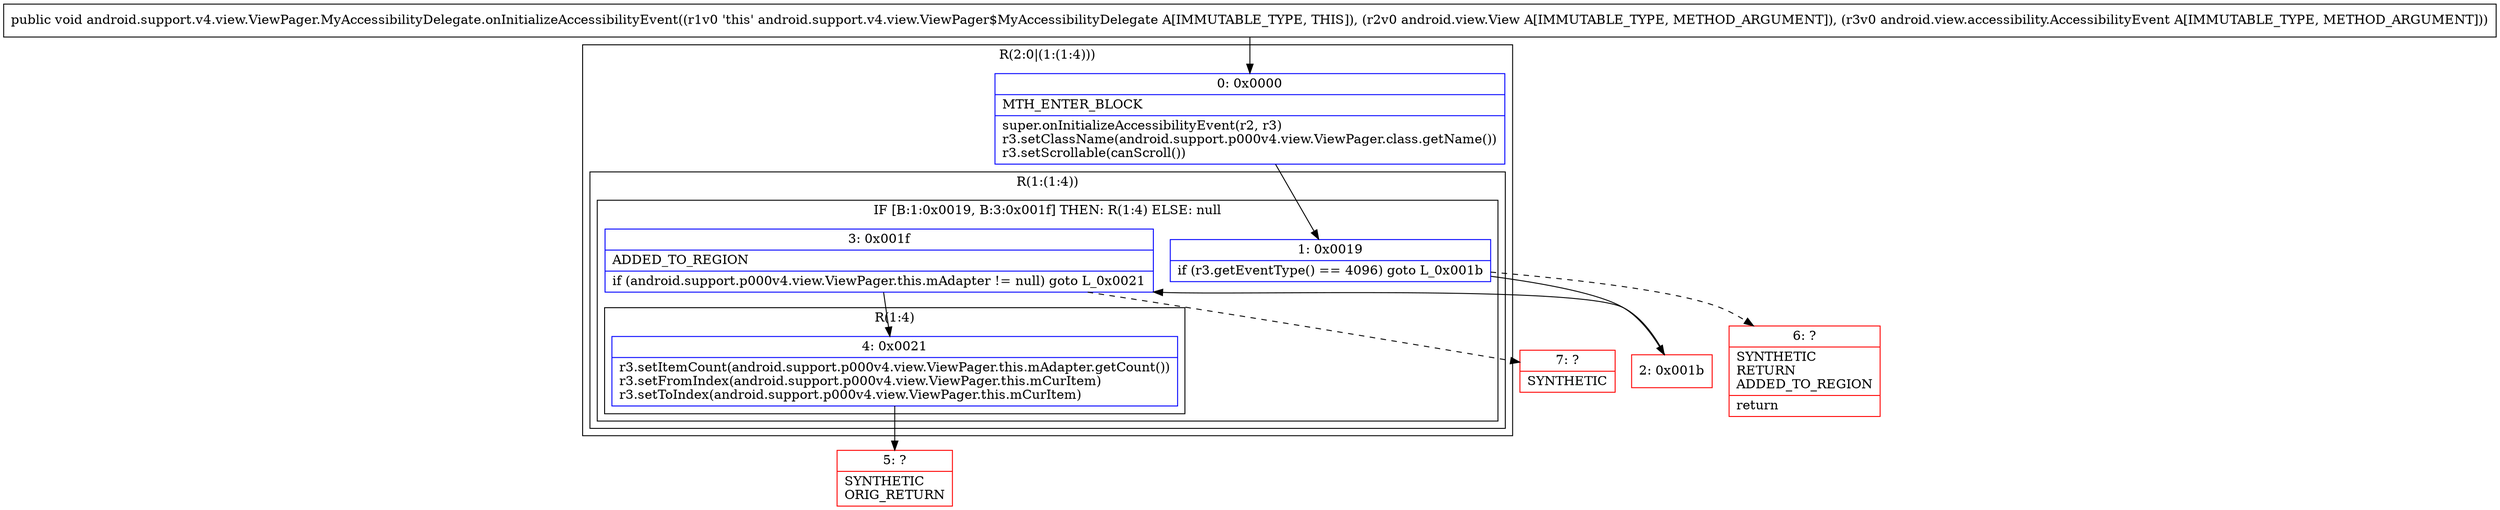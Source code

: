 digraph "CFG forandroid.support.v4.view.ViewPager.MyAccessibilityDelegate.onInitializeAccessibilityEvent(Landroid\/view\/View;Landroid\/view\/accessibility\/AccessibilityEvent;)V" {
subgraph cluster_Region_1615166789 {
label = "R(2:0|(1:(1:4)))";
node [shape=record,color=blue];
Node_0 [shape=record,label="{0\:\ 0x0000|MTH_ENTER_BLOCK\l|super.onInitializeAccessibilityEvent(r2, r3)\lr3.setClassName(android.support.p000v4.view.ViewPager.class.getName())\lr3.setScrollable(canScroll())\l}"];
subgraph cluster_Region_1562686368 {
label = "R(1:(1:4))";
node [shape=record,color=blue];
subgraph cluster_IfRegion_2052483427 {
label = "IF [B:1:0x0019, B:3:0x001f] THEN: R(1:4) ELSE: null";
node [shape=record,color=blue];
Node_1 [shape=record,label="{1\:\ 0x0019|if (r3.getEventType() == 4096) goto L_0x001b\l}"];
Node_3 [shape=record,label="{3\:\ 0x001f|ADDED_TO_REGION\l|if (android.support.p000v4.view.ViewPager.this.mAdapter != null) goto L_0x0021\l}"];
subgraph cluster_Region_1982296340 {
label = "R(1:4)";
node [shape=record,color=blue];
Node_4 [shape=record,label="{4\:\ 0x0021|r3.setItemCount(android.support.p000v4.view.ViewPager.this.mAdapter.getCount())\lr3.setFromIndex(android.support.p000v4.view.ViewPager.this.mCurItem)\lr3.setToIndex(android.support.p000v4.view.ViewPager.this.mCurItem)\l}"];
}
}
}
}
Node_2 [shape=record,color=red,label="{2\:\ 0x001b}"];
Node_5 [shape=record,color=red,label="{5\:\ ?|SYNTHETIC\lORIG_RETURN\l}"];
Node_6 [shape=record,color=red,label="{6\:\ ?|SYNTHETIC\lRETURN\lADDED_TO_REGION\l|return\l}"];
Node_7 [shape=record,color=red,label="{7\:\ ?|SYNTHETIC\l}"];
MethodNode[shape=record,label="{public void android.support.v4.view.ViewPager.MyAccessibilityDelegate.onInitializeAccessibilityEvent((r1v0 'this' android.support.v4.view.ViewPager$MyAccessibilityDelegate A[IMMUTABLE_TYPE, THIS]), (r2v0 android.view.View A[IMMUTABLE_TYPE, METHOD_ARGUMENT]), (r3v0 android.view.accessibility.AccessibilityEvent A[IMMUTABLE_TYPE, METHOD_ARGUMENT])) }"];
MethodNode -> Node_0;
Node_0 -> Node_1;
Node_1 -> Node_2;
Node_1 -> Node_6[style=dashed];
Node_3 -> Node_4;
Node_3 -> Node_7[style=dashed];
Node_4 -> Node_5;
Node_2 -> Node_3;
}


